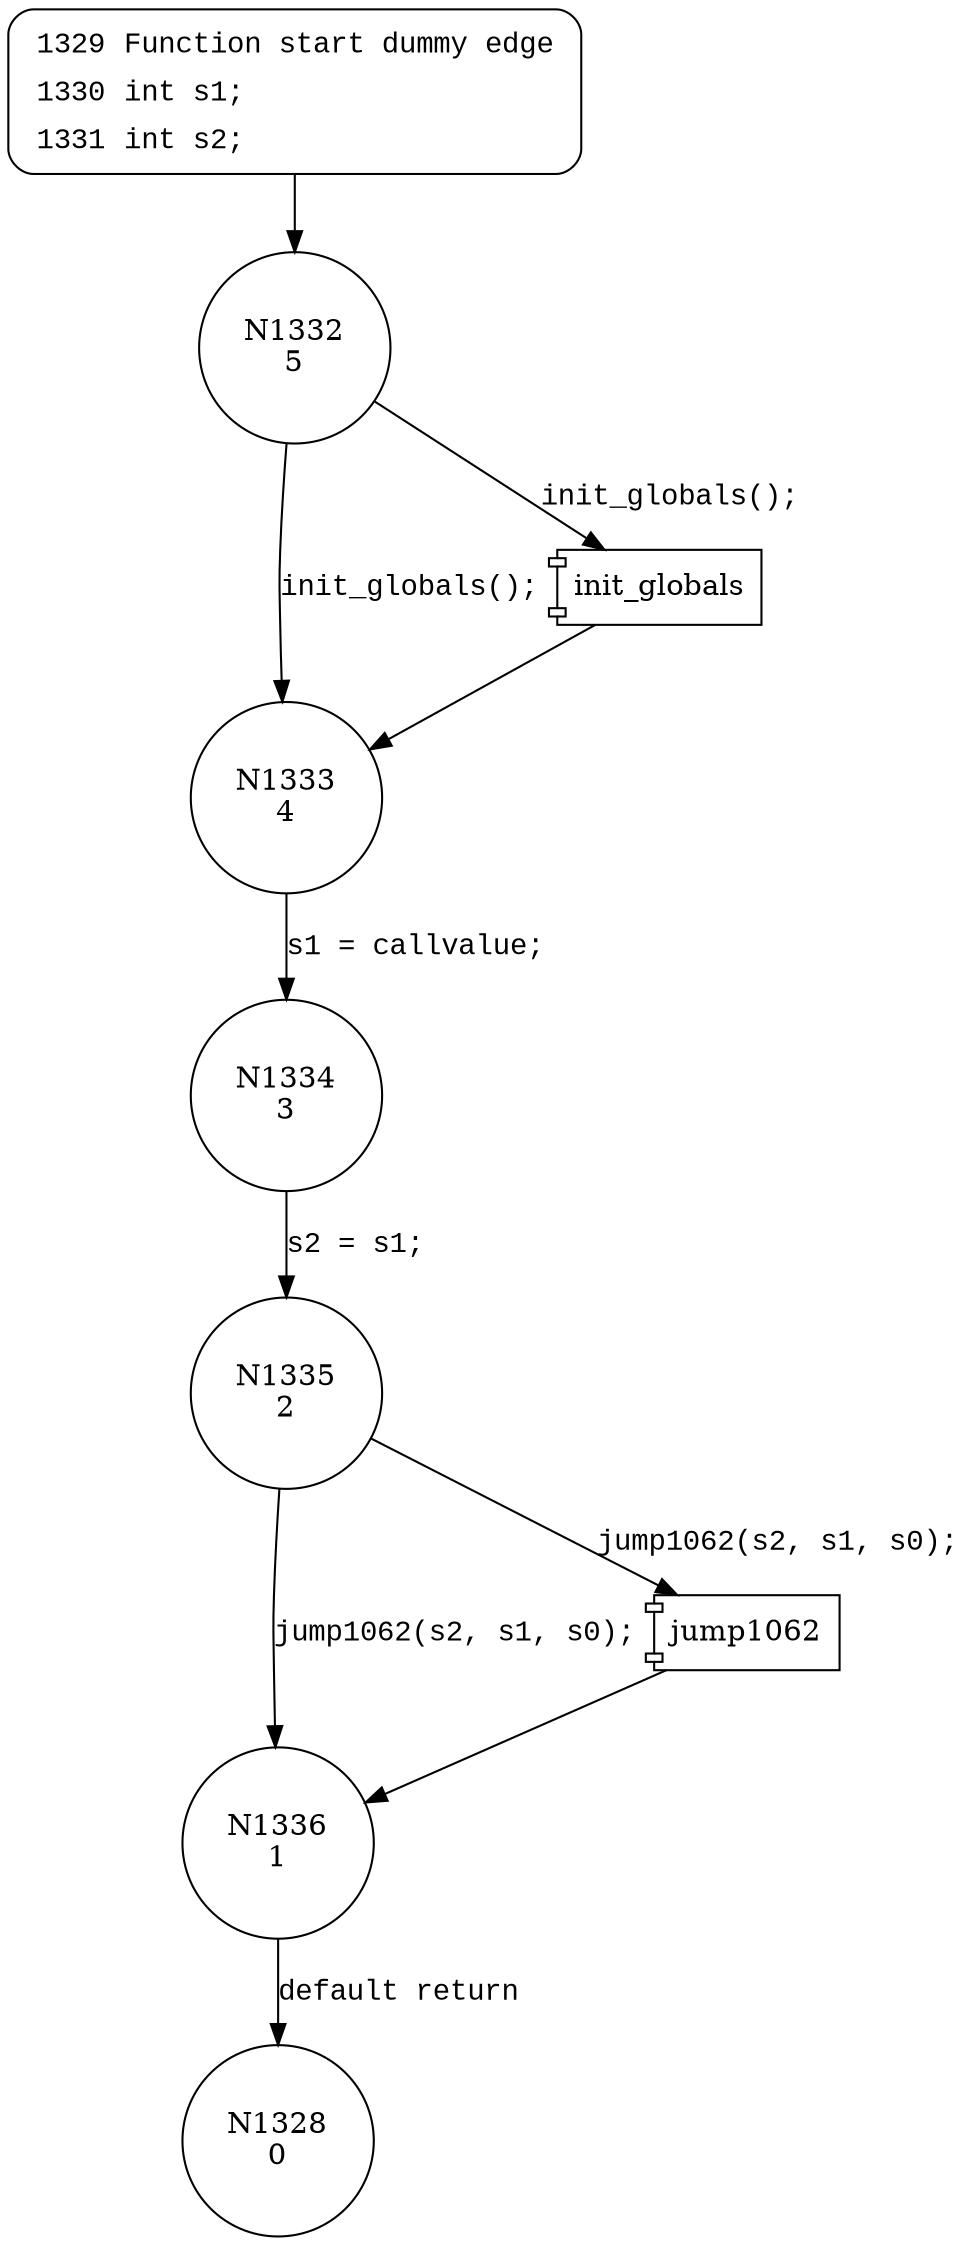 digraph block1062 {
1332 [shape="circle" label="N1332\n5"]
1333 [shape="circle" label="N1333\n4"]
1334 [shape="circle" label="N1334\n3"]
1335 [shape="circle" label="N1335\n2"]
1336 [shape="circle" label="N1336\n1"]
1328 [shape="circle" label="N1328\n0"]
1329 [style="filled,bold" penwidth="1" fillcolor="white" fontname="Courier New" shape="Mrecord" label=<<table border="0" cellborder="0" cellpadding="3" bgcolor="white"><tr><td align="right">1329</td><td align="left">Function start dummy edge</td></tr><tr><td align="right">1330</td><td align="left">int s1;</td></tr><tr><td align="right">1331</td><td align="left">int s2;</td></tr></table>>]
1329 -> 1332[label=""]
100161 [shape="component" label="init_globals"]
1332 -> 100161 [label="init_globals();" fontname="Courier New"]
100161 -> 1333 [label="" fontname="Courier New"]
1332 -> 1333 [label="init_globals();" fontname="Courier New"]
1333 -> 1334 [label="s1 = callvalue;" fontname="Courier New"]
100162 [shape="component" label="jump1062"]
1335 -> 100162 [label="jump1062(s2, s1, s0);" fontname="Courier New"]
100162 -> 1336 [label="" fontname="Courier New"]
1335 -> 1336 [label="jump1062(s2, s1, s0);" fontname="Courier New"]
1336 -> 1328 [label="default return" fontname="Courier New"]
1334 -> 1335 [label="s2 = s1;" fontname="Courier New"]
}
